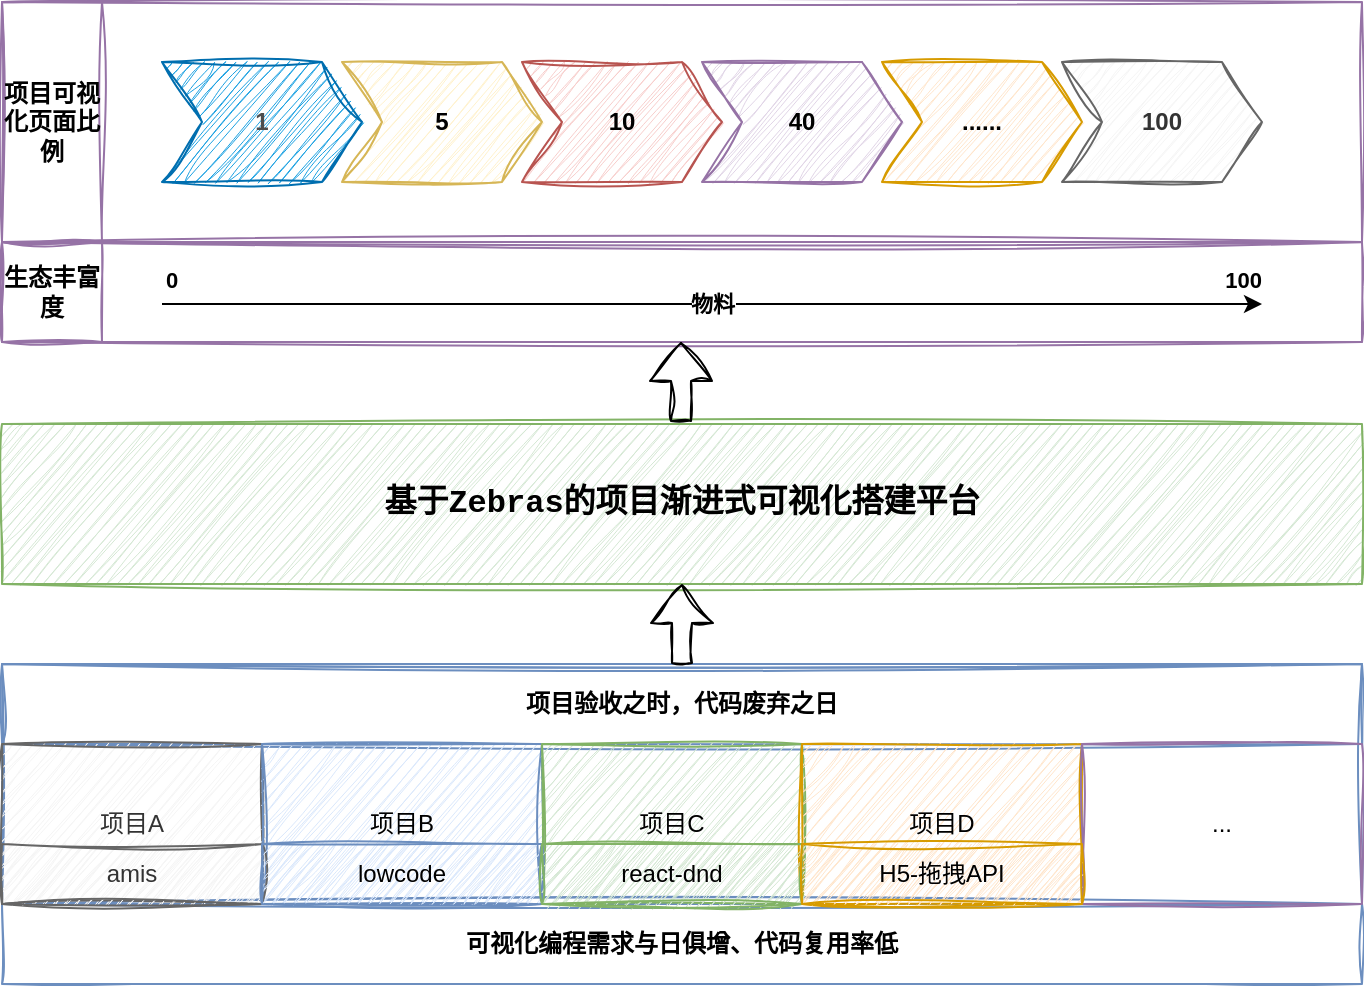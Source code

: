 <mxfile version="24.0.2" type="github">
  <diagram name="第 1 页" id="ZuTe7DdRdzsCQcWQcRMc">
    <mxGraphModel dx="1259" dy="702" grid="1" gridSize="10" guides="1" tooltips="1" connect="1" arrows="1" fold="1" page="1" pageScale="1" pageWidth="827" pageHeight="1169" math="0" shadow="0">
      <root>
        <mxCell id="0" />
        <mxCell id="1" parent="0" />
        <mxCell id="w7HhCrWTfC1vircZ0-AZ-1" value="" style="rounded=0;whiteSpace=wrap;html=1;fillColor=none;strokeColor=#6c8ebf;sketch=1;curveFitting=1;jiggle=2;" parent="1" vertex="1">
          <mxGeometry x="80" y="800" width="680" height="120" as="geometry" />
        </mxCell>
        <mxCell id="w7HhCrWTfC1vircZ0-AZ-2" value="&lt;font face=&quot;Courier New&quot; style=&quot;font-size: 16px;&quot;&gt;&lt;span style=&quot;&quot;&gt;&lt;span&gt;基于Zebras的项目渐进式可视化搭建平台&lt;/span&gt;&lt;/span&gt;&lt;/font&gt;" style="rounded=0;whiteSpace=wrap;html=1;align=center;fontStyle=1;fillColor=#d5e8d4;strokeColor=#82b366;sketch=1;curveFitting=1;jiggle=2;" parent="1" vertex="1">
          <mxGeometry x="80" y="680" width="680" height="80" as="geometry" />
        </mxCell>
        <mxCell id="w7HhCrWTfC1vircZ0-AZ-3" value="" style="rounded=0;whiteSpace=wrap;html=1;fillColor=none;strokeColor=#9673a6;sketch=1;curveFitting=1;jiggle=2;fontStyle=1" parent="1" vertex="1">
          <mxGeometry x="80" y="469" width="680" height="120" as="geometry" />
        </mxCell>
        <mxCell id="w7HhCrWTfC1vircZ0-AZ-4" value="&lt;font color=&quot;#4d4d4d&quot;&gt;1&lt;/font&gt;" style="shape=step;perimeter=stepPerimeter;whiteSpace=wrap;html=1;fixedSize=1;fillColor=#1ba1e2;fontColor=#ffffff;strokeColor=#006EAF;sketch=1;curveFitting=1;jiggle=2;fontStyle=1" parent="1" vertex="1">
          <mxGeometry x="160" y="499" width="100" height="60" as="geometry" />
        </mxCell>
        <mxCell id="w7HhCrWTfC1vircZ0-AZ-9" value="5" style="shape=step;perimeter=stepPerimeter;whiteSpace=wrap;html=1;fixedSize=1;fillColor=#fff2cc;strokeColor=#d6b656;sketch=1;curveFitting=1;jiggle=2;fontStyle=1" parent="1" vertex="1">
          <mxGeometry x="250" y="499" width="100" height="60" as="geometry" />
        </mxCell>
        <mxCell id="w7HhCrWTfC1vircZ0-AZ-10" value="10" style="shape=step;perimeter=stepPerimeter;whiteSpace=wrap;html=1;fixedSize=1;fillColor=#f8cecc;strokeColor=#b85450;sketch=1;curveFitting=1;jiggle=2;fontStyle=1" parent="1" vertex="1">
          <mxGeometry x="340" y="499" width="100" height="60" as="geometry" />
        </mxCell>
        <mxCell id="w7HhCrWTfC1vircZ0-AZ-11" value="40" style="shape=step;perimeter=stepPerimeter;whiteSpace=wrap;html=1;fixedSize=1;fillColor=#e1d5e7;strokeColor=#9673a6;sketch=1;curveFitting=1;jiggle=2;fontStyle=1" parent="1" vertex="1">
          <mxGeometry x="430" y="499" width="100" height="60" as="geometry" />
        </mxCell>
        <mxCell id="w7HhCrWTfC1vircZ0-AZ-12" value="......" style="shape=step;perimeter=stepPerimeter;whiteSpace=wrap;html=1;fixedSize=1;fillColor=#ffe6cc;strokeColor=#d79b00;sketch=1;curveFitting=1;jiggle=2;fontStyle=1" parent="1" vertex="1">
          <mxGeometry x="520" y="499" width="100" height="60" as="geometry" />
        </mxCell>
        <mxCell id="w7HhCrWTfC1vircZ0-AZ-13" value="100" style="shape=step;perimeter=stepPerimeter;whiteSpace=wrap;html=1;fixedSize=1;fillColor=#f5f5f5;strokeColor=#666666;fontColor=#333333;sketch=1;curveFitting=1;jiggle=2;fontStyle=1" parent="1" vertex="1">
          <mxGeometry x="610" y="499" width="100" height="60" as="geometry" />
        </mxCell>
        <mxCell id="w7HhCrWTfC1vircZ0-AZ-14" value="" style="rounded=0;whiteSpace=wrap;html=1;fillColor=none;strokeColor=#9673a6;sketch=1;curveFitting=1;jiggle=2;" parent="1" vertex="1">
          <mxGeometry x="80" y="589" width="680" height="50" as="geometry" />
        </mxCell>
        <mxCell id="w7HhCrWTfC1vircZ0-AZ-15" value="项目验收之时，代码废弃之日" style="rounded=0;whiteSpace=wrap;html=1;fillColor=none;strokeColor=#6c8ebf;sketch=1;curveFitting=1;jiggle=2;fontStyle=1" parent="1" vertex="1">
          <mxGeometry x="80" y="800" width="680" height="40" as="geometry" />
        </mxCell>
        <mxCell id="w7HhCrWTfC1vircZ0-AZ-16" value="可视化编程需求与日俱增、代码复用率低" style="rounded=0;whiteSpace=wrap;html=1;fillColor=none;strokeColor=#6c8ebf;sketch=1;curveFitting=1;jiggle=2;fontStyle=1" parent="1" vertex="1">
          <mxGeometry x="80" y="920" width="680" height="40" as="geometry" />
        </mxCell>
        <mxCell id="w7HhCrWTfC1vircZ0-AZ-17" value="项目A" style="rounded=0;whiteSpace=wrap;html=1;fillColor=#f5f5f5;fontColor=#333333;strokeColor=#666666;sketch=1;curveFitting=1;jiggle=2;" parent="1" vertex="1">
          <mxGeometry x="80" y="840" width="130" height="80" as="geometry" />
        </mxCell>
        <mxCell id="w7HhCrWTfC1vircZ0-AZ-18" value="项目B" style="rounded=0;whiteSpace=wrap;html=1;fillColor=#dae8fc;strokeColor=#6c8ebf;sketch=1;curveFitting=1;jiggle=2;" parent="1" vertex="1">
          <mxGeometry x="210" y="840" width="140" height="80" as="geometry" />
        </mxCell>
        <mxCell id="w7HhCrWTfC1vircZ0-AZ-19" value="项目C" style="rounded=0;whiteSpace=wrap;html=1;fillColor=#d5e8d4;strokeColor=#82b366;sketch=1;curveFitting=1;jiggle=2;" parent="1" vertex="1">
          <mxGeometry x="350" y="840" width="130" height="80" as="geometry" />
        </mxCell>
        <mxCell id="w7HhCrWTfC1vircZ0-AZ-20" value="项目D" style="rounded=0;whiteSpace=wrap;html=1;fillColor=#ffe6cc;strokeColor=#d79b00;sketch=1;curveFitting=1;jiggle=2;" parent="1" vertex="1">
          <mxGeometry x="480" y="840" width="140" height="80" as="geometry" />
        </mxCell>
        <mxCell id="w7HhCrWTfC1vircZ0-AZ-21" value="..." style="rounded=0;whiteSpace=wrap;html=1;fillColor=none;strokeColor=#9673a6;sketch=1;curveFitting=1;jiggle=2;" parent="1" vertex="1">
          <mxGeometry x="620" y="840" width="140" height="80" as="geometry" />
        </mxCell>
        <mxCell id="w7HhCrWTfC1vircZ0-AZ-22" value="amis" style="rounded=0;whiteSpace=wrap;html=1;fillColor=#f5f5f5;fontColor=#333333;strokeColor=#666666;sketch=1;curveFitting=1;jiggle=2;" parent="1" vertex="1">
          <mxGeometry x="80" y="890" width="130" height="30" as="geometry" />
        </mxCell>
        <mxCell id="w7HhCrWTfC1vircZ0-AZ-23" value="lowcode" style="rounded=0;whiteSpace=wrap;html=1;fillColor=#dae8fc;strokeColor=#6c8ebf;sketch=1;curveFitting=1;jiggle=2;" parent="1" vertex="1">
          <mxGeometry x="210" y="890" width="140" height="30" as="geometry" />
        </mxCell>
        <mxCell id="w7HhCrWTfC1vircZ0-AZ-24" value="react-dnd" style="rounded=0;whiteSpace=wrap;html=1;fillColor=#d5e8d4;strokeColor=#82b366;sketch=1;curveFitting=1;jiggle=2;" parent="1" vertex="1">
          <mxGeometry x="350" y="890" width="130" height="30" as="geometry" />
        </mxCell>
        <mxCell id="w7HhCrWTfC1vircZ0-AZ-25" value="H5-拖拽API" style="rounded=0;whiteSpace=wrap;html=1;fillColor=#ffe6cc;strokeColor=#d79b00;sketch=1;curveFitting=1;jiggle=2;" parent="1" vertex="1">
          <mxGeometry x="480" y="890" width="140" height="30" as="geometry" />
        </mxCell>
        <mxCell id="w7HhCrWTfC1vircZ0-AZ-26" value="" style="endArrow=classic;html=1;rounded=0;fontStyle=1;fontColor=#4D4D4D;" parent="1" edge="1">
          <mxGeometry relative="1" as="geometry">
            <mxPoint x="160" y="620" as="sourcePoint" />
            <mxPoint x="710" y="620" as="targetPoint" />
          </mxGeometry>
        </mxCell>
        <mxCell id="w7HhCrWTfC1vircZ0-AZ-27" value="物料" style="edgeLabel;resizable=0;html=1;align=center;verticalAlign=middle;fontStyle=1" parent="w7HhCrWTfC1vircZ0-AZ-26" connectable="0" vertex="1">
          <mxGeometry relative="1" as="geometry" />
        </mxCell>
        <mxCell id="w7HhCrWTfC1vircZ0-AZ-28" value="0" style="edgeLabel;resizable=0;html=1;align=left;verticalAlign=bottom;fontStyle=1" parent="w7HhCrWTfC1vircZ0-AZ-26" connectable="0" vertex="1">
          <mxGeometry x="-1" relative="1" as="geometry">
            <mxPoint y="-4" as="offset" />
          </mxGeometry>
        </mxCell>
        <mxCell id="w7HhCrWTfC1vircZ0-AZ-29" value="100" style="edgeLabel;resizable=0;html=1;align=right;verticalAlign=bottom;fontStyle=1" parent="w7HhCrWTfC1vircZ0-AZ-26" connectable="0" vertex="1">
          <mxGeometry x="1" relative="1" as="geometry">
            <mxPoint y="-4" as="offset" />
          </mxGeometry>
        </mxCell>
        <mxCell id="YVC1tcmqvo0bKReFXnxw-1" value="项目可视化页面比例" style="rounded=0;whiteSpace=wrap;html=1;fillColor=none;strokeColor=#9673a6;sketch=1;curveFitting=1;jiggle=2;fontStyle=1" parent="1" vertex="1">
          <mxGeometry x="80" y="469" width="50" height="120" as="geometry" />
        </mxCell>
        <mxCell id="YVC1tcmqvo0bKReFXnxw-3" value="生态丰富度" style="rounded=0;whiteSpace=wrap;html=1;fillColor=none;strokeColor=#9673a6;sketch=1;curveFitting=1;jiggle=2;fontStyle=1" parent="1" vertex="1">
          <mxGeometry x="80" y="589" width="50" height="50" as="geometry" />
        </mxCell>
        <mxCell id="9lCWFAJ6bnJ19n7BnZsp-1" value="" style="shape=flexArrow;endArrow=classic;html=1;rounded=0;exitX=0.5;exitY=0;exitDx=0;exitDy=0;entryX=0.5;entryY=1;entryDx=0;entryDy=0;sketch=1;curveFitting=1;jiggle=2;" edge="1" parent="1" source="w7HhCrWTfC1vircZ0-AZ-15" target="w7HhCrWTfC1vircZ0-AZ-2">
          <mxGeometry width="50" height="50" relative="1" as="geometry">
            <mxPoint x="390" y="750" as="sourcePoint" />
            <mxPoint x="440" y="700" as="targetPoint" />
          </mxGeometry>
        </mxCell>
        <mxCell id="9lCWFAJ6bnJ19n7BnZsp-2" value="" style="shape=flexArrow;endArrow=classic;html=1;rounded=0;exitX=0.5;exitY=0;exitDx=0;exitDy=0;entryX=0.5;entryY=1;entryDx=0;entryDy=0;sketch=1;curveFitting=1;jiggle=2;" edge="1" parent="1">
          <mxGeometry width="50" height="50" relative="1" as="geometry">
            <mxPoint x="419.5" y="679" as="sourcePoint" />
            <mxPoint x="419.5" y="639" as="targetPoint" />
          </mxGeometry>
        </mxCell>
      </root>
    </mxGraphModel>
  </diagram>
</mxfile>
